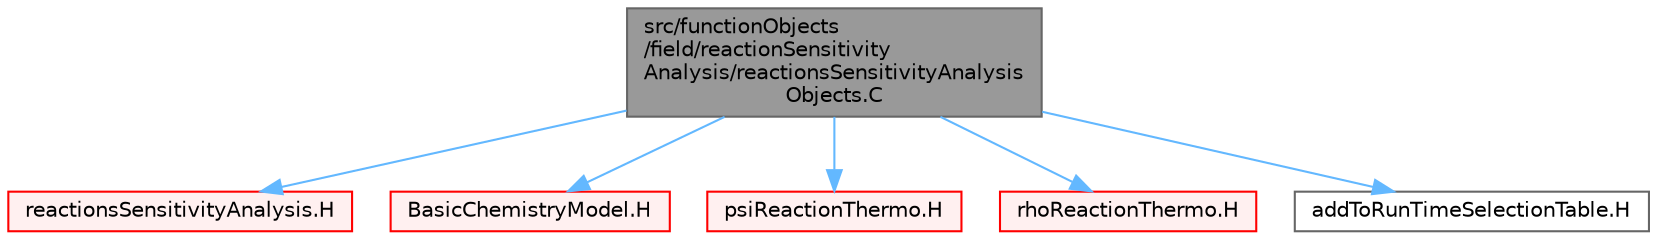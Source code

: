 digraph "src/functionObjects/field/reactionSensitivityAnalysis/reactionsSensitivityAnalysisObjects.C"
{
 // LATEX_PDF_SIZE
  bgcolor="transparent";
  edge [fontname=Helvetica,fontsize=10,labelfontname=Helvetica,labelfontsize=10];
  node [fontname=Helvetica,fontsize=10,shape=box,height=0.2,width=0.4];
  Node1 [id="Node000001",label="src/functionObjects\l/field/reactionSensitivity\lAnalysis/reactionsSensitivityAnalysis\lObjects.C",height=0.2,width=0.4,color="gray40", fillcolor="grey60", style="filled", fontcolor="black",tooltip=" "];
  Node1 -> Node2 [id="edge1_Node000001_Node000002",color="steelblue1",style="solid",tooltip=" "];
  Node2 [id="Node000002",label="reactionsSensitivityAnalysis.H",height=0.2,width=0.4,color="red", fillcolor="#FFF0F0", style="filled",URL="$reactionsSensitivityAnalysis_8H.html",tooltip=" "];
  Node1 -> Node425 [id="edge2_Node000001_Node000425",color="steelblue1",style="solid",tooltip=" "];
  Node425 [id="Node000425",label="BasicChemistryModel.H",height=0.2,width=0.4,color="red", fillcolor="#FFF0F0", style="filled",URL="$BasicChemistryModel_8H.html",tooltip=" "];
  Node1 -> Node427 [id="edge3_Node000001_Node000427",color="steelblue1",style="solid",tooltip=" "];
  Node427 [id="Node000427",label="psiReactionThermo.H",height=0.2,width=0.4,color="red", fillcolor="#FFF0F0", style="filled",URL="$psiReactionThermo_8H.html",tooltip=" "];
  Node1 -> Node434 [id="edge4_Node000001_Node000434",color="steelblue1",style="solid",tooltip=" "];
  Node434 [id="Node000434",label="rhoReactionThermo.H",height=0.2,width=0.4,color="red", fillcolor="#FFF0F0", style="filled",URL="$rhoReactionThermo_8H.html",tooltip=" "];
  Node1 -> Node436 [id="edge5_Node000001_Node000436",color="steelblue1",style="solid",tooltip=" "];
  Node436 [id="Node000436",label="addToRunTimeSelectionTable.H",height=0.2,width=0.4,color="grey40", fillcolor="white", style="filled",URL="$addToRunTimeSelectionTable_8H.html",tooltip="Macros for easy insertion into run-time selection tables."];
}
